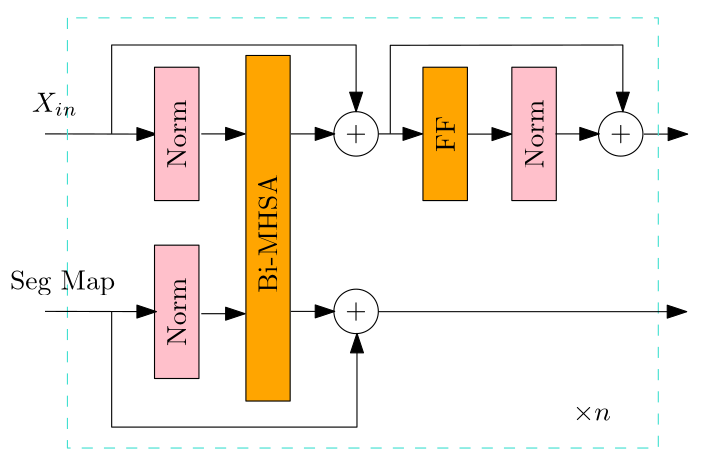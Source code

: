<?xml version="1.0"?>
<!DOCTYPE ipe SYSTEM "ipe.dtd">
<ipe version="70218" creator="Ipe 7.2.24">
<info created="D:20221220171449" modified="D:20221221123544"/>
<ipestyle name="basic">
<symbol name="arrow/arc(spx)">
<path stroke="sym-stroke" fill="sym-stroke" pen="sym-pen">
0 0 m
-1 0.333 l
-1 -0.333 l
h
</path>
</symbol>
<symbol name="arrow/farc(spx)">
<path stroke="sym-stroke" fill="white" pen="sym-pen">
0 0 m
-1 0.333 l
-1 -0.333 l
h
</path>
</symbol>
<symbol name="arrow/ptarc(spx)">
<path stroke="sym-stroke" fill="sym-stroke" pen="sym-pen">
0 0 m
-1 0.333 l
-0.8 0 l
-1 -0.333 l
h
</path>
</symbol>
<symbol name="arrow/fptarc(spx)">
<path stroke="sym-stroke" fill="white" pen="sym-pen">
0 0 m
-1 0.333 l
-0.8 0 l
-1 -0.333 l
h
</path>
</symbol>
<symbol name="mark/circle(sx)" transformations="translations">
<path fill="sym-stroke">
0.6 0 0 0.6 0 0 e
0.4 0 0 0.4 0 0 e
</path>
</symbol>
<symbol name="mark/disk(sx)" transformations="translations">
<path fill="sym-stroke">
0.6 0 0 0.6 0 0 e
</path>
</symbol>
<symbol name="mark/fdisk(sfx)" transformations="translations">
<group>
<path fill="sym-fill">
0.5 0 0 0.5 0 0 e
</path>
<path fill="sym-stroke" fillrule="eofill">
0.6 0 0 0.6 0 0 e
0.4 0 0 0.4 0 0 e
</path>
</group>
</symbol>
<symbol name="mark/box(sx)" transformations="translations">
<path fill="sym-stroke" fillrule="eofill">
-0.6 -0.6 m
0.6 -0.6 l
0.6 0.6 l
-0.6 0.6 l
h
-0.4 -0.4 m
0.4 -0.4 l
0.4 0.4 l
-0.4 0.4 l
h
</path>
</symbol>
<symbol name="mark/square(sx)" transformations="translations">
<path fill="sym-stroke">
-0.6 -0.6 m
0.6 -0.6 l
0.6 0.6 l
-0.6 0.6 l
h
</path>
</symbol>
<symbol name="mark/fsquare(sfx)" transformations="translations">
<group>
<path fill="sym-fill">
-0.5 -0.5 m
0.5 -0.5 l
0.5 0.5 l
-0.5 0.5 l
h
</path>
<path fill="sym-stroke" fillrule="eofill">
-0.6 -0.6 m
0.6 -0.6 l
0.6 0.6 l
-0.6 0.6 l
h
-0.4 -0.4 m
0.4 -0.4 l
0.4 0.4 l
-0.4 0.4 l
h
</path>
</group>
</symbol>
<symbol name="mark/cross(sx)" transformations="translations">
<group>
<path fill="sym-stroke">
-0.43 -0.57 m
0.57 0.43 l
0.43 0.57 l
-0.57 -0.43 l
h
</path>
<path fill="sym-stroke">
-0.43 0.57 m
0.57 -0.43 l
0.43 -0.57 l
-0.57 0.43 l
h
</path>
</group>
</symbol>
<symbol name="arrow/fnormal(spx)">
<path stroke="sym-stroke" fill="white" pen="sym-pen">
0 0 m
-1 0.333 l
-1 -0.333 l
h
</path>
</symbol>
<symbol name="arrow/pointed(spx)">
<path stroke="sym-stroke" fill="sym-stroke" pen="sym-pen">
0 0 m
-1 0.333 l
-0.8 0 l
-1 -0.333 l
h
</path>
</symbol>
<symbol name="arrow/fpointed(spx)">
<path stroke="sym-stroke" fill="white" pen="sym-pen">
0 0 m
-1 0.333 l
-0.8 0 l
-1 -0.333 l
h
</path>
</symbol>
<symbol name="arrow/linear(spx)">
<path stroke="sym-stroke" pen="sym-pen">
-1 0.333 m
0 0 l
-1 -0.333 l
</path>
</symbol>
<symbol name="arrow/fdouble(spx)">
<path stroke="sym-stroke" fill="white" pen="sym-pen">
0 0 m
-1 0.333 l
-1 -0.333 l
h
-1 0 m
-2 0.333 l
-2 -0.333 l
h
</path>
</symbol>
<symbol name="arrow/double(spx)">
<path stroke="sym-stroke" fill="sym-stroke" pen="sym-pen">
0 0 m
-1 0.333 l
-1 -0.333 l
h
-1 0 m
-2 0.333 l
-2 -0.333 l
h
</path>
</symbol>
<symbol name="arrow/mid-normal(spx)">
<path stroke="sym-stroke" fill="sym-stroke" pen="sym-pen">
0.5 0 m
-0.5 0.333 l
-0.5 -0.333 l
h
</path>
</symbol>
<symbol name="arrow/mid-fnormal(spx)">
<path stroke="sym-stroke" fill="white" pen="sym-pen">
0.5 0 m
-0.5 0.333 l
-0.5 -0.333 l
h
</path>
</symbol>
<symbol name="arrow/mid-pointed(spx)">
<path stroke="sym-stroke" fill="sym-stroke" pen="sym-pen">
0.5 0 m
-0.5 0.333 l
-0.3 0 l
-0.5 -0.333 l
h
</path>
</symbol>
<symbol name="arrow/mid-fpointed(spx)">
<path stroke="sym-stroke" fill="white" pen="sym-pen">
0.5 0 m
-0.5 0.333 l
-0.3 0 l
-0.5 -0.333 l
h
</path>
</symbol>
<symbol name="arrow/mid-double(spx)">
<path stroke="sym-stroke" fill="sym-stroke" pen="sym-pen">
1 0 m
0 0.333 l
0 -0.333 l
h
0 0 m
-1 0.333 l
-1 -0.333 l
h
</path>
</symbol>
<symbol name="arrow/mid-fdouble(spx)">
<path stroke="sym-stroke" fill="white" pen="sym-pen">
1 0 m
0 0.333 l
0 -0.333 l
h
0 0 m
-1 0.333 l
-1 -0.333 l
h
</path>
</symbol>
<anglesize name="22.5 deg" value="22.5"/>
<anglesize name="30 deg" value="30"/>
<anglesize name="45 deg" value="45"/>
<anglesize name="60 deg" value="60"/>
<anglesize name="90 deg" value="90"/>
<arrowsize name="large" value="10"/>
<arrowsize name="small" value="5"/>
<arrowsize name="tiny" value="3"/>
<color name="blue" value="0 0 1"/>
<color name="brown" value="0.647 0.165 0.165"/>
<color name="darkblue" value="0 0 0.545"/>
<color name="darkcyan" value="0 0.545 0.545"/>
<color name="darkgray" value="0.663"/>
<color name="darkgreen" value="0 0.392 0"/>
<color name="darkmagenta" value="0.545 0 0.545"/>
<color name="darkorange" value="1 0.549 0"/>
<color name="darkred" value="0.545 0 0"/>
<color name="gold" value="1 0.843 0"/>
<color name="gray" value="0.745"/>
<color name="green" value="0 1 0"/>
<color name="lightblue" value="0.678 0.847 0.902"/>
<color name="lightcyan" value="0.878 1 1"/>
<color name="lightgray" value="0.827"/>
<color name="lightgreen" value="0.565 0.933 0.565"/>
<color name="lightyellow" value="1 1 0.878"/>
<color name="navy" value="0 0 0.502"/>
<color name="orange" value="1 0.647 0"/>
<color name="pink" value="1 0.753 0.796"/>
<color name="purple" value="0.627 0.125 0.941"/>
<color name="red" value="1 0 0"/>
<color name="seagreen" value="0.18 0.545 0.341"/>
<color name="turquoise" value="0.251 0.878 0.816"/>
<color name="violet" value="0.933 0.51 0.933"/>
<color name="yellow" value="1 1 0"/>
<dashstyle name="dash dot dotted" value="[4 2 1 2 1 2] 0"/>
<dashstyle name="dash dotted" value="[4 2 1 2] 0"/>
<dashstyle name="dashed" value="[4] 0"/>
<dashstyle name="dotted" value="[1 3] 0"/>
<gridsize name="10 pts (~3.5 mm)" value="10"/>
<gridsize name="14 pts (~5 mm)" value="14"/>
<gridsize name="16 pts (~6 mm)" value="16"/>
<gridsize name="20 pts (~7 mm)" value="20"/>
<gridsize name="28 pts (~10 mm)" value="28"/>
<gridsize name="32 pts (~12 mm)" value="32"/>
<gridsize name="4 pts" value="4"/>
<gridsize name="56 pts (~20 mm)" value="56"/>
<gridsize name="8 pts (~3 mm)" value="8"/>
<opacity name="10%" value="0.1"/>
<opacity name="30%" value="0.3"/>
<opacity name="50%" value="0.5"/>
<opacity name="75%" value="0.75"/>
<pen name="fat" value="1.2"/>
<pen name="heavier" value="0.8"/>
<pen name="ultrafat" value="2"/>
<symbolsize name="large" value="5"/>
<symbolsize name="small" value="2"/>
<symbolsize name="tiny" value="1.1"/>
<textsize name="Huge" value="\Huge"/>
<textsize name="LARGE" value="\LARGE"/>
<textsize name="Large" value="\Large"/>
<textsize name="footnote" value="\footnotesize"/>
<textsize name="huge" value="\huge"/>
<textsize name="large" value="\large"/>
<textsize name="small" value="\small"/>
<textsize name="tiny" value="\tiny"/>
<textstyle name="center" begin="\begin{center}" end="\end{center}"/>
<textstyle name="item" begin="\begin{itemize}\item{}" end="\end{itemize}"/>
<textstyle name="itemize" begin="\begin{itemize}" end="\end{itemize}"/>
<tiling name="falling" angle="-60" step="4" width="1"/>
<tiling name="rising" angle="30" step="4" width="1"/>
</ipestyle>
<page>
<layer name="alpha"/>
<layer name="EDIT-GROUP" data="active=alpha;primary=alpha;locked="/>
<view layers="alpha EDIT-GROUP" active="EDIT-GROUP"/>
<path layer="EDIT-GROUP" fill="white">
56 752 m
56 584 l
312 584 l
312 752 l
h
</path>
<path matrix="0.995597 0 0 2.59177 -7.00205 -1154.58" stroke="black" fill="orange">
152 728 m
152 680 l
168 680 l
168 728 l
h
</path>
<path matrix="1 0 0 1 40.0644 16" stroke="black" fill="pink">
200 712 m
200 664 l
216 664 l
216 712 l
h
</path>
<text matrix="0 1 -1 0 952.064 576" pos="128 704" stroke="black" type="label" width="24.658" height="6.808" depth="0" halign="center" valign="center">Norm</text>
<text matrix="0 1 -1 0 856.258 540.182" pos="128 704" stroke="black" type="label" width="42.756" height="6.808" depth="0" halign="center" valign="center">Bi-MHSA</text>
<path matrix="1 0 0 1 56.0644 0" stroke="black" fill="orange">
152 728 m
152 680 l
168 680 l
168 728 l
h
</path>
<text matrix="0 1 -1 0 920.064 576" pos="128 704" stroke="black" type="label" width="13.007" height="6.808" depth="0" halign="center" valign="center">FF</text>
<path matrix="1 0 0 1 88.1519 -0.0798633" stroke="black" fill="orange" arrow="normal/normal">
136 704 m
151.775 704 l
</path>
<path matrix="1 0 0 1 -7.74179 0" stroke="black" fill="orange" arrow="normal/normal">
136 704 m
151.775 704 l
</path>
<path matrix="1 0 0 1 56.128 0" stroke="black" fill="orange" arrow="normal/normal">
136 704 m
151.775 704 l
</path>
<group>
<text matrix="1 0 0 1 8 -32" transformations="translations" pos="176 736" stroke="black" type="label" width="7.749" height="5.812" depth="0.83" halign="center" valign="center">+</text>
<path stroke="black">
8 0 0 8 184 704 e
</path>
<path matrix="1 0 0 1 24.5157 0" stroke="black" fill="orange" arrow="normal/normal">
136 704 m
151.775 704 l
</path>
</group>
<group matrix="1 0 0 1 95.2531 0">
<text matrix="1 0 0 1 8 -32" transformations="translations" pos="176 736" stroke="black" type="label" width="7.749" height="5.812" depth="0.83" halign="center" valign="center">+</text>
<path stroke="black">
8 0 0 8 184 704 e
</path>
<path matrix="1 0 0 1 24.5157 0" stroke="black" fill="orange" arrow="normal/normal">
136 704 m
151.775 704 l
</path>
</group>
<path matrix="1 0 0 1 151.572 -0.0798633" stroke="black" fill="orange" arrow="normal/normal">
136 704 m
151.775 704 l
</path>
<path stroke="black" fill="orange" arrow="normal/normal">
72 704 m
112.1 703.92 l
</path>
<path stroke="black" arrow="normal/normal">
96 704 m
96 736 l
184 736 l
184 712 l
</path>
<path stroke="black" arrow="normal/normal">
196.304 704.057 m
196.304 735.891 l
280.023 736 l
280.023 712 l
</path>
<text matrix="1 0 0 1 16.7803 -61.8015" transformations="translations" pos="245.165 662.6" stroke="black" type="label" width="13.729" height="5.812" depth="0.83" valign="baseline" style="math">\times n</text>
<path matrix="1 0 0 1.78277 0 -583.756" stroke="turquoise" dash="dashed" join="1">
80.0759 745.761 m
80.0759 658.898 l
292.791 658.898 l
292.791 745.761 l
h
</path>
<group>
<path matrix="1 0 0 1 -8.57477 0" stroke="black" fill="pink">
120 728 m
120 680 l
136 680 l
136 728 l
h
</path>
<text matrix="0 1 -1 0 823.425 576" pos="128 704" stroke="black" type="label" width="24.658" height="6.808" depth="0" halign="center" valign="center">Norm</text>
</group>
<group matrix="1 0 0 1 -0 -64.0573">
<path matrix="1 0 0 1 -8.57477 0" stroke="black" fill="pink">
120 728 m
120 680 l
136 680 l
136 728 l
h
</path>
<text matrix="0 1 -1 0 823.425 576" pos="128 704" stroke="black" type="label" width="24.658" height="6.808" depth="0" halign="center" valign="center">Norm</text>
</group>
<path matrix="1 0 0 1 -7.74179 -64.7339" stroke="black" fill="orange" arrow="normal/normal">
136 704 m
151.775 704 l
</path>
<text matrix="1 0 0 1 8 -95.9009" transformations="translations" pos="176 736" stroke="black" type="label" width="7.749" height="5.812" depth="0.83" halign="center" valign="center">+</text>
<path matrix="1 0 0 1 0 -63.9009" stroke="black">
8 0 0 8 184 704 e
</path>
<path matrix="1 0 0 1 24.5157 -63.9009" stroke="black" fill="orange" arrow="normal/normal">
136 704 m
151.775 704 l
</path>
<path matrix="1 0 0 1 -0 -63.9009" stroke="black" fill="orange" arrow="normal/normal">
72 704 m
112.1 703.92 l
</path>
<text matrix="1 0 0 1 19.278 0" transformations="translations" pos="48 712" stroke="black" type="label" width="16.495" height="6.812" depth="1.49" valign="baseline" style="math">X_{in}</text>
<text matrix="1 0 0 1 11.3647 0" transformations="translations" pos="48 648" stroke="black" type="label" width="37.913" height="6.815" depth="1.93" valign="baseline">Seg Map</text>
<path stroke="black" arrow="normal/normal">
96 640 m
96 598.45 l
184.312 598.45 l
184.312 632.186 l
</path>
<path matrix="1 0 0 -0.666667 0 1066.67" stroke="black" arrow="normal/normal">
192 640 m
303.011 640 l
</path>
</page>
</ipe>
